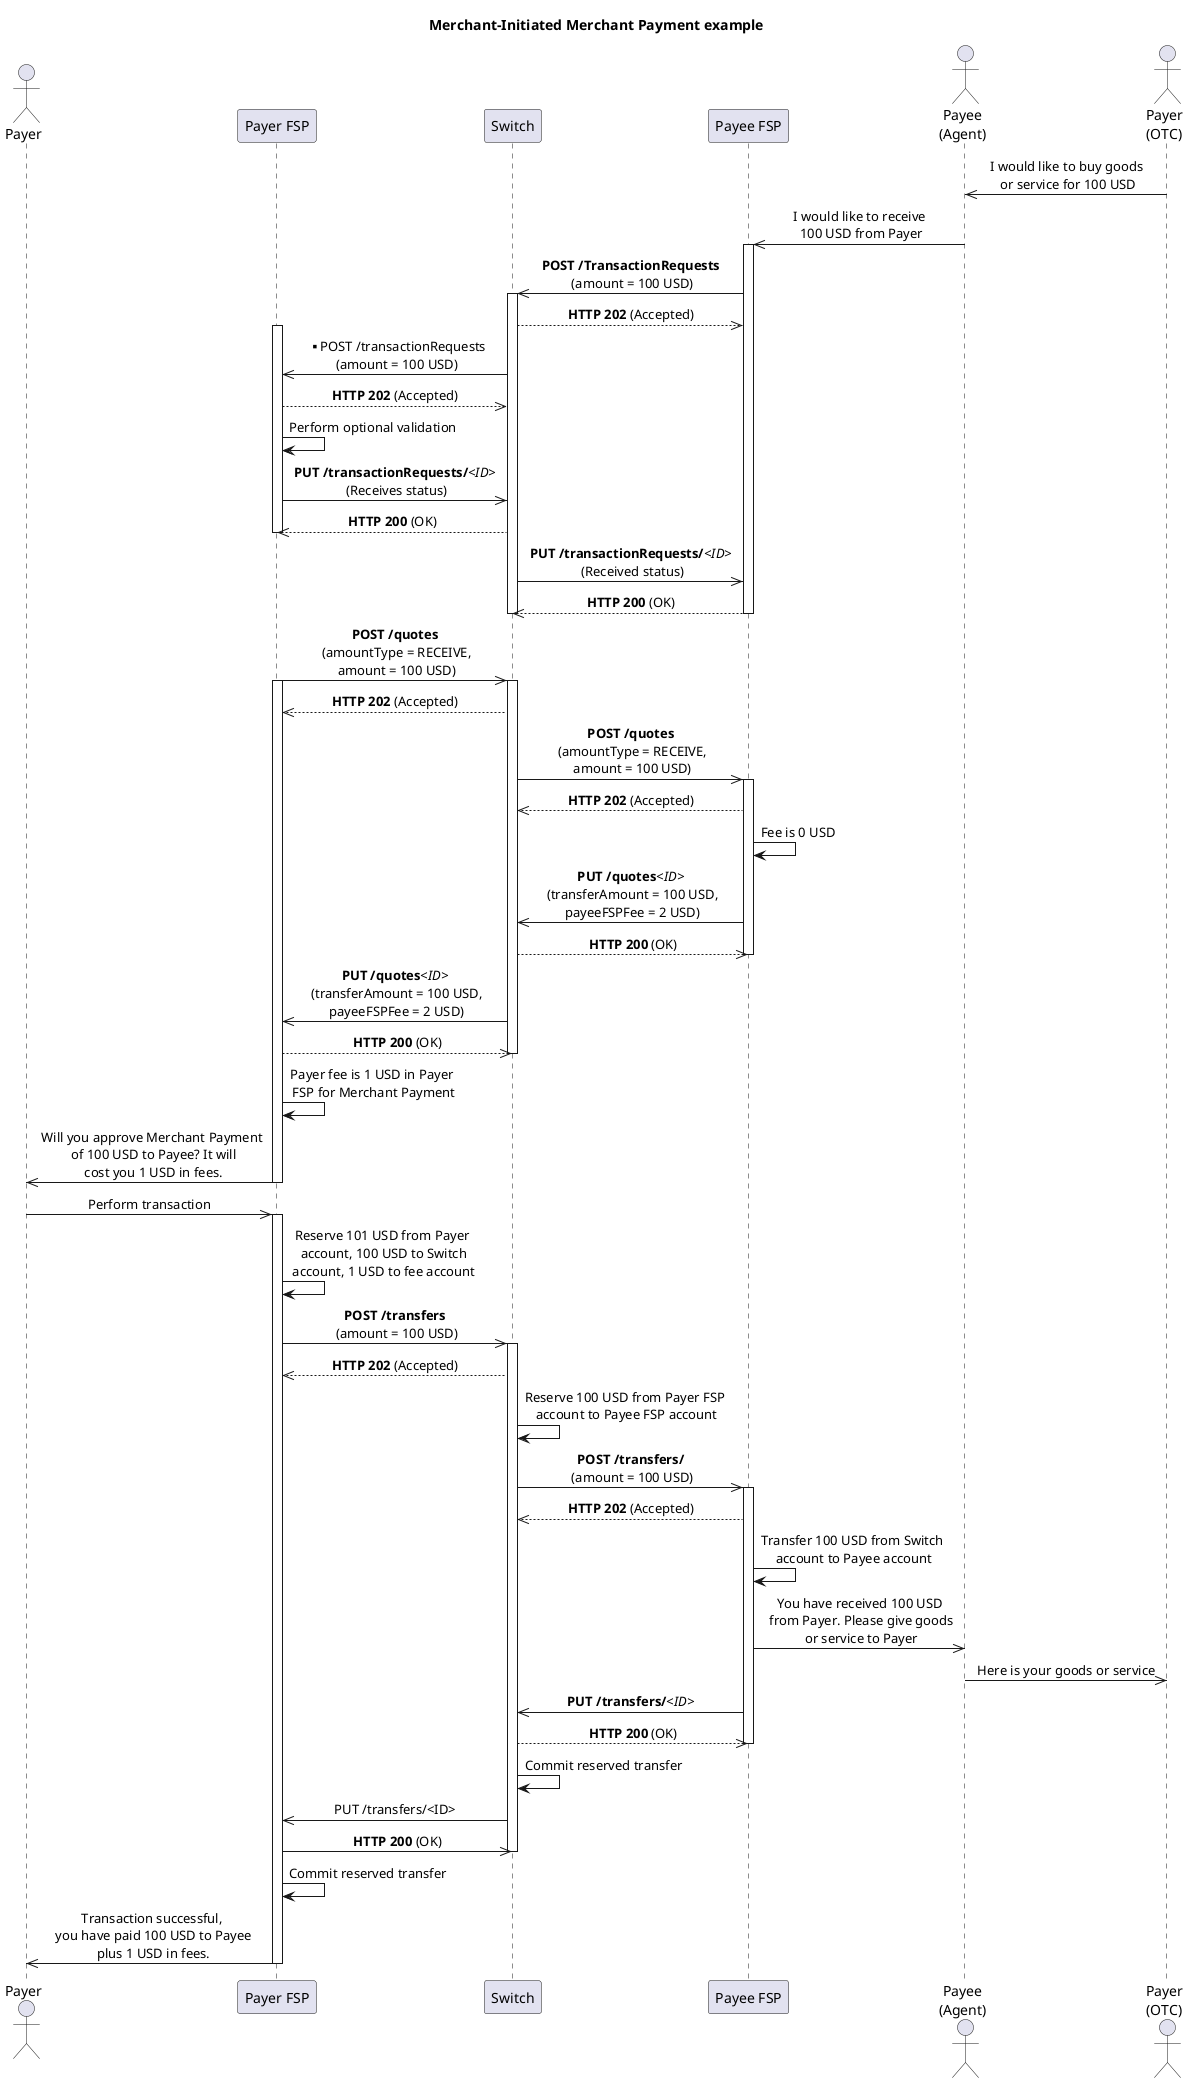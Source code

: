 /'*****
 License
 --------------
 Copyright © 2017 Bill & Melinda Gates Foundation
 The Mojaloop files are made available by the Bill & Melinda Gates Foundation under the Apache License, Version 2.0 (the "License") and you may not use these files except in compliance with the License. You may obtain a copy of the License at
 http://www.apache.org/licenses/LICENSE-2.0
 Unless required by applicable law or agreed to in writing, the Mojaloop files are distributed on an "AS IS" BASIS, WITHOUT WARRANTIES OR CONDITIONS OF ANY KIND, either express or implied. See the License for the specific language governing permissions and limitations under the License.
 Contributors
 --------------
 This is the official list of the Mojaloop project contributors for this file.
 Names of the original copyright holders (individuals or organizations)
 should be listed with a '*' in the first column. People who have
 contributed from an organization can be listed under the organization
 that actually holds the copyright for their contributions (see the
 Gates Foundation organization for an example). Those individuals should have
 their names indented and be marked with a '-'. Email address can be added
 optionally within square brackets <email>.
 * Gates Foundation
 - Name Surname <name.surname@gatesfoundation.com>

 * Henk Kodde <henk.kodde@modusbox.com>
 --------------
 ******'/

@startuml
' declaring skinparam
skinparam sequenceMessageAlign center

' declare title
title Merchant-Initiated Merchant Payment example

' Actor Keys:
' participant - FSP or Switch
' actor - Payee, Payer or Payer(OTC)

' declare actors
actor "Payer" as Payer
participant "Payer FSP" as PayerFSP
participant "Switch" as SWITCH
participant "Payee FSP" as PayeeFSP
actor "Payee\n(Agent)" as Payee
actor "Payer\n(OTC)" as PayerOTC

' start flow

Payee <<- PayerOTC: I would like to buy goods\n or service for 100 USD
PayeeFSP <<- Payee: I would like to receive\n 100 USD from Payer
activate PayeeFSP
PayeeFSP ->> SWITCH: **POST /TransactionRequests**\n (amount = 100 USD)
activate SWITCH
PayeeFSP <<-- SWITCH: **HTTP 202** (Accepted)
activate PayerFSP
PayerFSP <<- SWITCH: **POST /transactionRequests\n (amount = 100 USD)
PayerFSP -->> SWITCH: **HTTP 202** (Accepted)
PayerFSP -> PayerFSP: Perform optional validation
PayerFSP ->> SWITCH: **PUT /transactionRequests/**<i><ID></i>\n (Receives status)
PayerFSP <<-- SWITCH: **HTTP 200** (OK)
deactivate PayerFSP
SWITCH ->> PayeeFSP: **PUT /transactionRequests/**<i><ID></i>\n (Received status)
SWITCH <<-- PayeeFSP: **HTTP 200** (OK)
deactivate SWITCH
deactivate PayeeFSP
PayerFSP ->> SWITCH: **POST /quotes**\n (amountType = RECEIVE,\n amount = 100 USD)
activate PayerFSP
activate SWITCH
PayerFSP <<-- SWITCH: **HTTP 202** (Accepted)
SWITCH ->> PayeeFSP: **POST /quotes**\n (amountType = RECEIVE,\n amount = 100 USD)
activate PayeeFSP
SWITCH <<-- PayeeFSP: **HTTP 202** (Accepted)
PayeeFSP -> PayeeFSP: Fee is 0 USD
SWITCH <<- PayeeFSP: **PUT /quotes**<i><ID></i>\n (transferAmount = 100 USD,\n payeeFSPFee = 2 USD)
SWITCH -->> PayeeFSP: **HTTP 200** (OK)
deactivate PayeeFSP
SWITCH ->> PayerFSP: **PUT /quotes**<i><ID></i>\n (transferAmount = 100 USD,\n payeeFSPFee = 2 USD)
SWITCH <<-- PayerFSP: **HTTP 200** (OK)
deactivate SWITCH
PayerFSP -> PayerFSP: Payer fee is 1 USD in Payer\n FSP for Merchant Payment
Payer <<- PayerFSP: Will you approve Merchant Payment\n of 100 USD to Payee? It will\n cost you 1 USD in fees.
deactivate PayerFSP
Payer ->> PayerFSP: Perform transaction
activate PayerFSP
PayerFSP -> PayerFSP: Reserve 101 USD from Payer\n account, 100 USD to Switch\n account, 1 USD to fee account
PayerFSP ->> SWITCH: **POST /transfers**\n (amount = 100 USD)
activate SWITCH
PayerFSP <<-- SWITCH: **HTTP 202** (Accepted)
SWITCH -> SWITCH: Reserve 100 USD from Payer FSP\n account to Payee FSP account
SWITCH ->> PayeeFSP: **POST /transfers/**\n (amount = 100 USD)
activate PayeeFSP
SWITCH <<-- PayeeFSP: **HTTP 202** (Accepted)
PayeeFSP -> PayeeFSP: Transfer 100 USD from Switch\n account to Payee account
PayeeFSP ->> Payee: You have received 100 USD\n from Payer. Please give goods\n or service to Payer
Payee ->> PayerOTC: Here is your goods or service
SWITCH <<- PayeeFSP: **PUT /transfers/**<i><ID></i>
SWITCH -->> PayeeFSP: **HTTP 200** (OK)
deactivate PayeeFSP
SWITCH -> SWITCH: Commit reserved transfer
PayerFSP <<- SWITCH: PUT /transfers/<ID>
PayerFSP ->> SWITCH: **HTTP 200** (OK)
deactivate SWITCH
PayerFSP -> PayerFSP: Commit reserved transfer
Payer <<- PayerFSP: Transaction successful,\n you have paid 100 USD to Payee\n plus 1 USD in fees.


deactivate PayerFSP
@enduml
